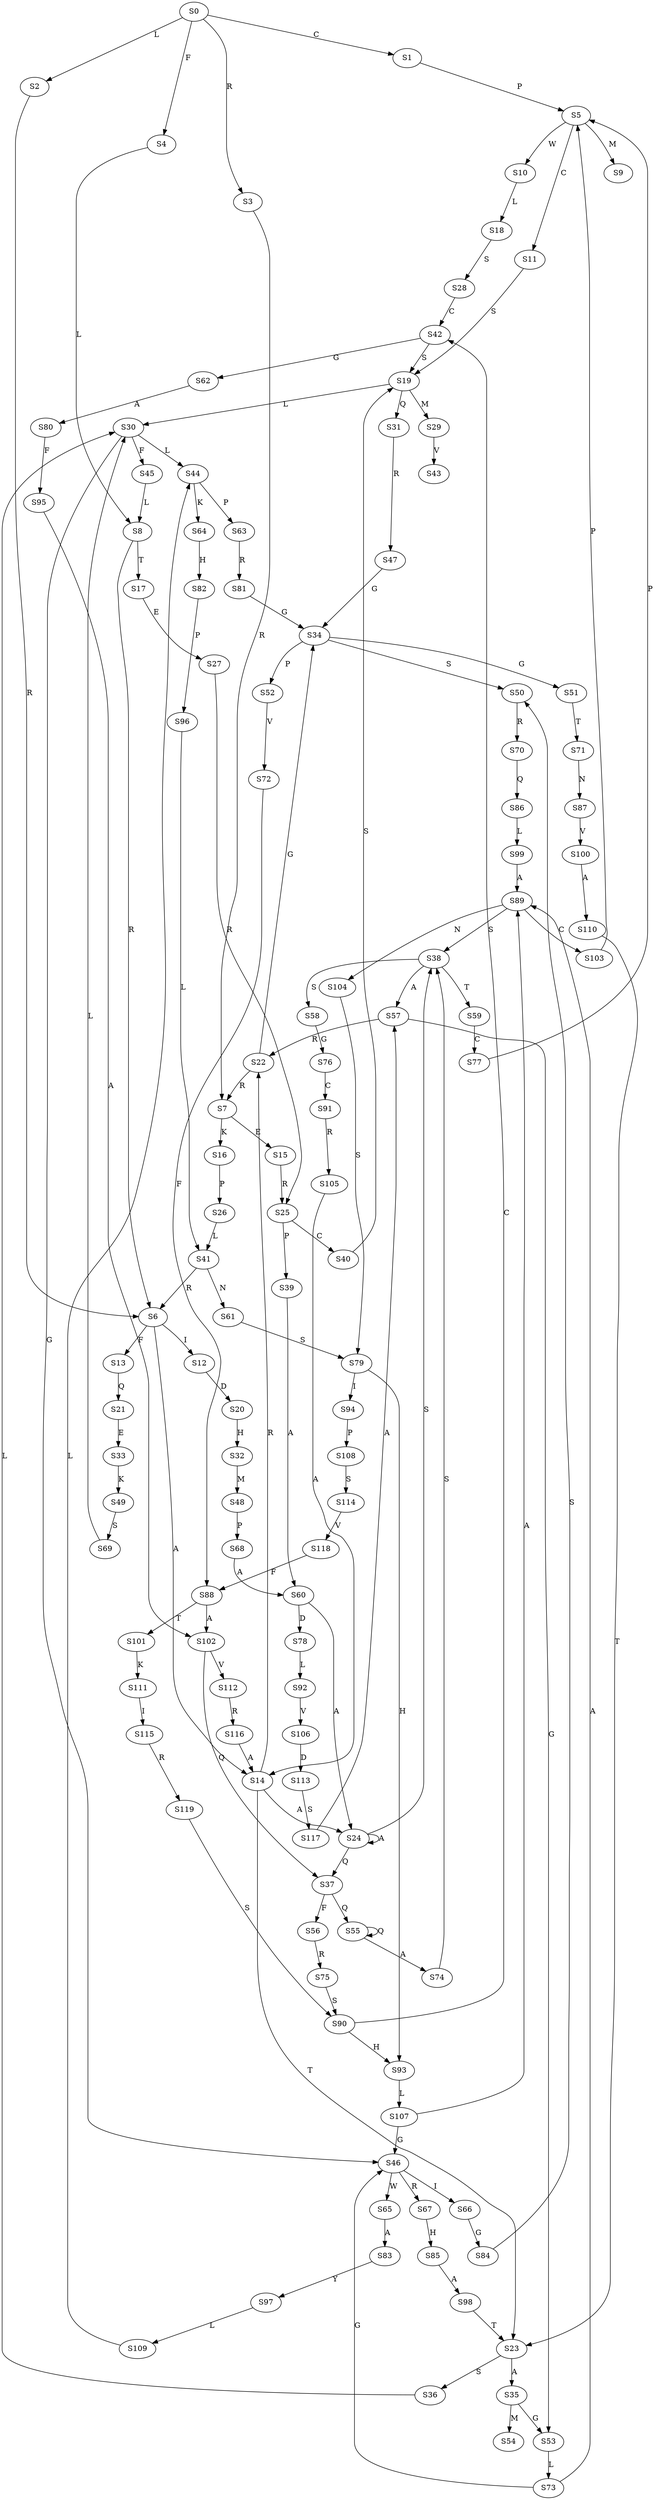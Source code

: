 strict digraph  {
	S0 -> S1 [ label = C ];
	S0 -> S2 [ label = L ];
	S0 -> S3 [ label = R ];
	S0 -> S4 [ label = F ];
	S1 -> S5 [ label = P ];
	S2 -> S6 [ label = R ];
	S3 -> S7 [ label = R ];
	S4 -> S8 [ label = L ];
	S5 -> S9 [ label = M ];
	S5 -> S10 [ label = W ];
	S5 -> S11 [ label = C ];
	S6 -> S12 [ label = I ];
	S6 -> S13 [ label = F ];
	S6 -> S14 [ label = A ];
	S7 -> S15 [ label = E ];
	S7 -> S16 [ label = K ];
	S8 -> S6 [ label = R ];
	S8 -> S17 [ label = T ];
	S10 -> S18 [ label = L ];
	S11 -> S19 [ label = S ];
	S12 -> S20 [ label = D ];
	S13 -> S21 [ label = Q ];
	S14 -> S22 [ label = R ];
	S14 -> S23 [ label = T ];
	S14 -> S24 [ label = A ];
	S15 -> S25 [ label = R ];
	S16 -> S26 [ label = P ];
	S17 -> S27 [ label = E ];
	S18 -> S28 [ label = S ];
	S19 -> S29 [ label = M ];
	S19 -> S30 [ label = L ];
	S19 -> S31 [ label = Q ];
	S20 -> S32 [ label = H ];
	S21 -> S33 [ label = E ];
	S22 -> S34 [ label = G ];
	S22 -> S7 [ label = R ];
	S23 -> S35 [ label = A ];
	S23 -> S36 [ label = S ];
	S24 -> S37 [ label = Q ];
	S24 -> S24 [ label = A ];
	S24 -> S38 [ label = S ];
	S25 -> S39 [ label = P ];
	S25 -> S40 [ label = C ];
	S26 -> S41 [ label = L ];
	S27 -> S25 [ label = R ];
	S28 -> S42 [ label = C ];
	S29 -> S43 [ label = V ];
	S30 -> S44 [ label = L ];
	S30 -> S45 [ label = F ];
	S30 -> S46 [ label = G ];
	S31 -> S47 [ label = R ];
	S32 -> S48 [ label = M ];
	S33 -> S49 [ label = K ];
	S34 -> S50 [ label = S ];
	S34 -> S51 [ label = G ];
	S34 -> S52 [ label = P ];
	S35 -> S53 [ label = G ];
	S35 -> S54 [ label = M ];
	S36 -> S30 [ label = L ];
	S37 -> S55 [ label = Q ];
	S37 -> S56 [ label = F ];
	S38 -> S57 [ label = A ];
	S38 -> S58 [ label = S ];
	S38 -> S59 [ label = T ];
	S39 -> S60 [ label = A ];
	S40 -> S19 [ label = S ];
	S41 -> S61 [ label = N ];
	S41 -> S6 [ label = R ];
	S42 -> S62 [ label = G ];
	S42 -> S19 [ label = S ];
	S44 -> S63 [ label = P ];
	S44 -> S64 [ label = K ];
	S45 -> S8 [ label = L ];
	S46 -> S65 [ label = W ];
	S46 -> S66 [ label = I ];
	S46 -> S67 [ label = R ];
	S47 -> S34 [ label = G ];
	S48 -> S68 [ label = P ];
	S49 -> S69 [ label = S ];
	S50 -> S70 [ label = R ];
	S51 -> S71 [ label = T ];
	S52 -> S72 [ label = V ];
	S53 -> S73 [ label = L ];
	S55 -> S74 [ label = A ];
	S55 -> S55 [ label = Q ];
	S56 -> S75 [ label = R ];
	S57 -> S53 [ label = G ];
	S57 -> S22 [ label = R ];
	S58 -> S76 [ label = G ];
	S59 -> S77 [ label = C ];
	S60 -> S24 [ label = A ];
	S60 -> S78 [ label = D ];
	S61 -> S79 [ label = S ];
	S62 -> S80 [ label = A ];
	S63 -> S81 [ label = R ];
	S64 -> S82 [ label = H ];
	S65 -> S83 [ label = A ];
	S66 -> S84 [ label = G ];
	S67 -> S85 [ label = H ];
	S68 -> S60 [ label = A ];
	S69 -> S30 [ label = L ];
	S70 -> S86 [ label = Q ];
	S71 -> S87 [ label = N ];
	S72 -> S88 [ label = F ];
	S73 -> S46 [ label = G ];
	S73 -> S89 [ label = A ];
	S74 -> S38 [ label = S ];
	S75 -> S90 [ label = S ];
	S76 -> S91 [ label = C ];
	S77 -> S5 [ label = P ];
	S78 -> S92 [ label = L ];
	S79 -> S93 [ label = H ];
	S79 -> S94 [ label = I ];
	S80 -> S95 [ label = F ];
	S81 -> S34 [ label = G ];
	S82 -> S96 [ label = P ];
	S83 -> S97 [ label = Y ];
	S84 -> S50 [ label = S ];
	S85 -> S98 [ label = A ];
	S86 -> S99 [ label = L ];
	S87 -> S100 [ label = V ];
	S88 -> S101 [ label = T ];
	S88 -> S102 [ label = A ];
	S89 -> S103 [ label = C ];
	S89 -> S104 [ label = N ];
	S89 -> S38 [ label = S ];
	S90 -> S93 [ label = H ];
	S90 -> S42 [ label = C ];
	S91 -> S105 [ label = R ];
	S92 -> S106 [ label = V ];
	S93 -> S107 [ label = L ];
	S94 -> S108 [ label = P ];
	S95 -> S102 [ label = A ];
	S96 -> S41 [ label = L ];
	S97 -> S109 [ label = L ];
	S98 -> S23 [ label = T ];
	S99 -> S89 [ label = A ];
	S100 -> S110 [ label = A ];
	S101 -> S111 [ label = K ];
	S102 -> S112 [ label = V ];
	S102 -> S37 [ label = Q ];
	S103 -> S5 [ label = P ];
	S104 -> S79 [ label = S ];
	S105 -> S14 [ label = A ];
	S106 -> S113 [ label = D ];
	S107 -> S46 [ label = G ];
	S107 -> S89 [ label = A ];
	S108 -> S114 [ label = S ];
	S109 -> S44 [ label = L ];
	S110 -> S23 [ label = T ];
	S111 -> S115 [ label = I ];
	S112 -> S116 [ label = R ];
	S113 -> S117 [ label = S ];
	S114 -> S118 [ label = V ];
	S115 -> S119 [ label = R ];
	S116 -> S14 [ label = A ];
	S117 -> S57 [ label = A ];
	S118 -> S88 [ label = F ];
	S119 -> S90 [ label = S ];
}

